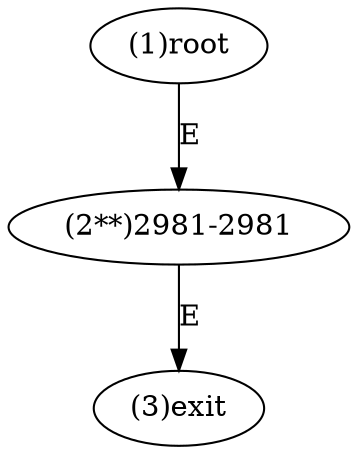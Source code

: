 digraph "" { 
1[ label="(1)root"];
2[ label="(2**)2981-2981"];
3[ label="(3)exit"];
1->2[ label="E"];
2->3[ label="E"];
}